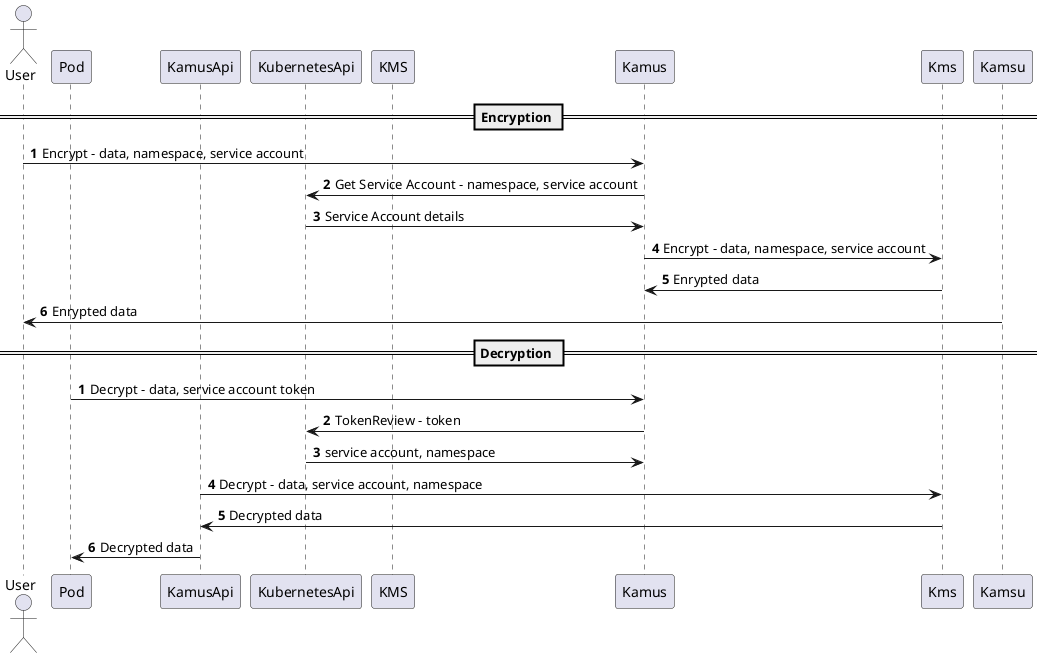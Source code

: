 @startuml

actor User 
participant Pod
participant KamusApi
participant KubernetesApi
participant KMS

== Encryption ==

autonumber
User -> Kamus: Encrypt - data, namespace, service account
Kamus -> KubernetesApi: Get Service Account - namespace, service account
KubernetesApi -> Kamus: Service Account details
Kamus -> Kms: Encrypt - data, namespace, service account
Kms -> Kamus: Enrypted data
Kamsu -> User: Enrypted data

== Decryption ==
autonumber 1
Pod -> Kamus: Decrypt - data, service account token
Kamus -> KubernetesApi: TokenReview - token
KubernetesApi -> Kamus: service account, namespace
KamusApi -> Kms: Decrypt - data, service account, namespace
Kms -> KamusApi: Decrypted data
KamusApi -> Pod: Decrypted data

@enduml